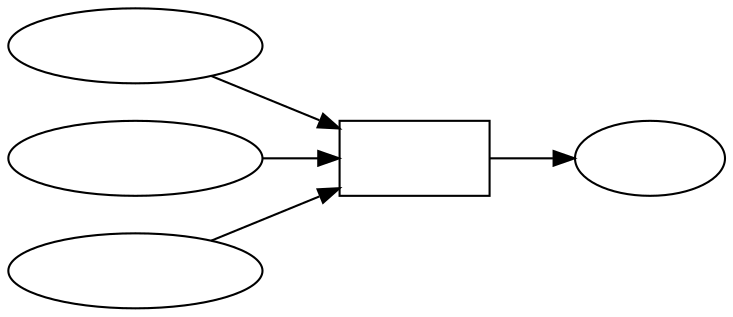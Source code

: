 digraph {
    graph [rankdir=LR];
    node  [style="state"];

    model -> RAC;
    SUT   -> RAC;
    data  -> RAC;
    RAC   -> verdict [label=" ", texlbl="évaluation"];

    model   [label=" ", texlbl="\tikzref{boxracom}modèle objet", width=1.7  ];
    SUT     [label=" ", texlbl="\tikzref{boxracsut}SUT", width=1.7          ];
    data    [label=" ", texlbl="données", width=1.7                         ];
    RAC     [label=" ", texlbl="RAC", shape=rect, style="rectangle", width=1];
    verdict [style="accepting", label=" ", texlbl="verdict", width=1        ];
}
